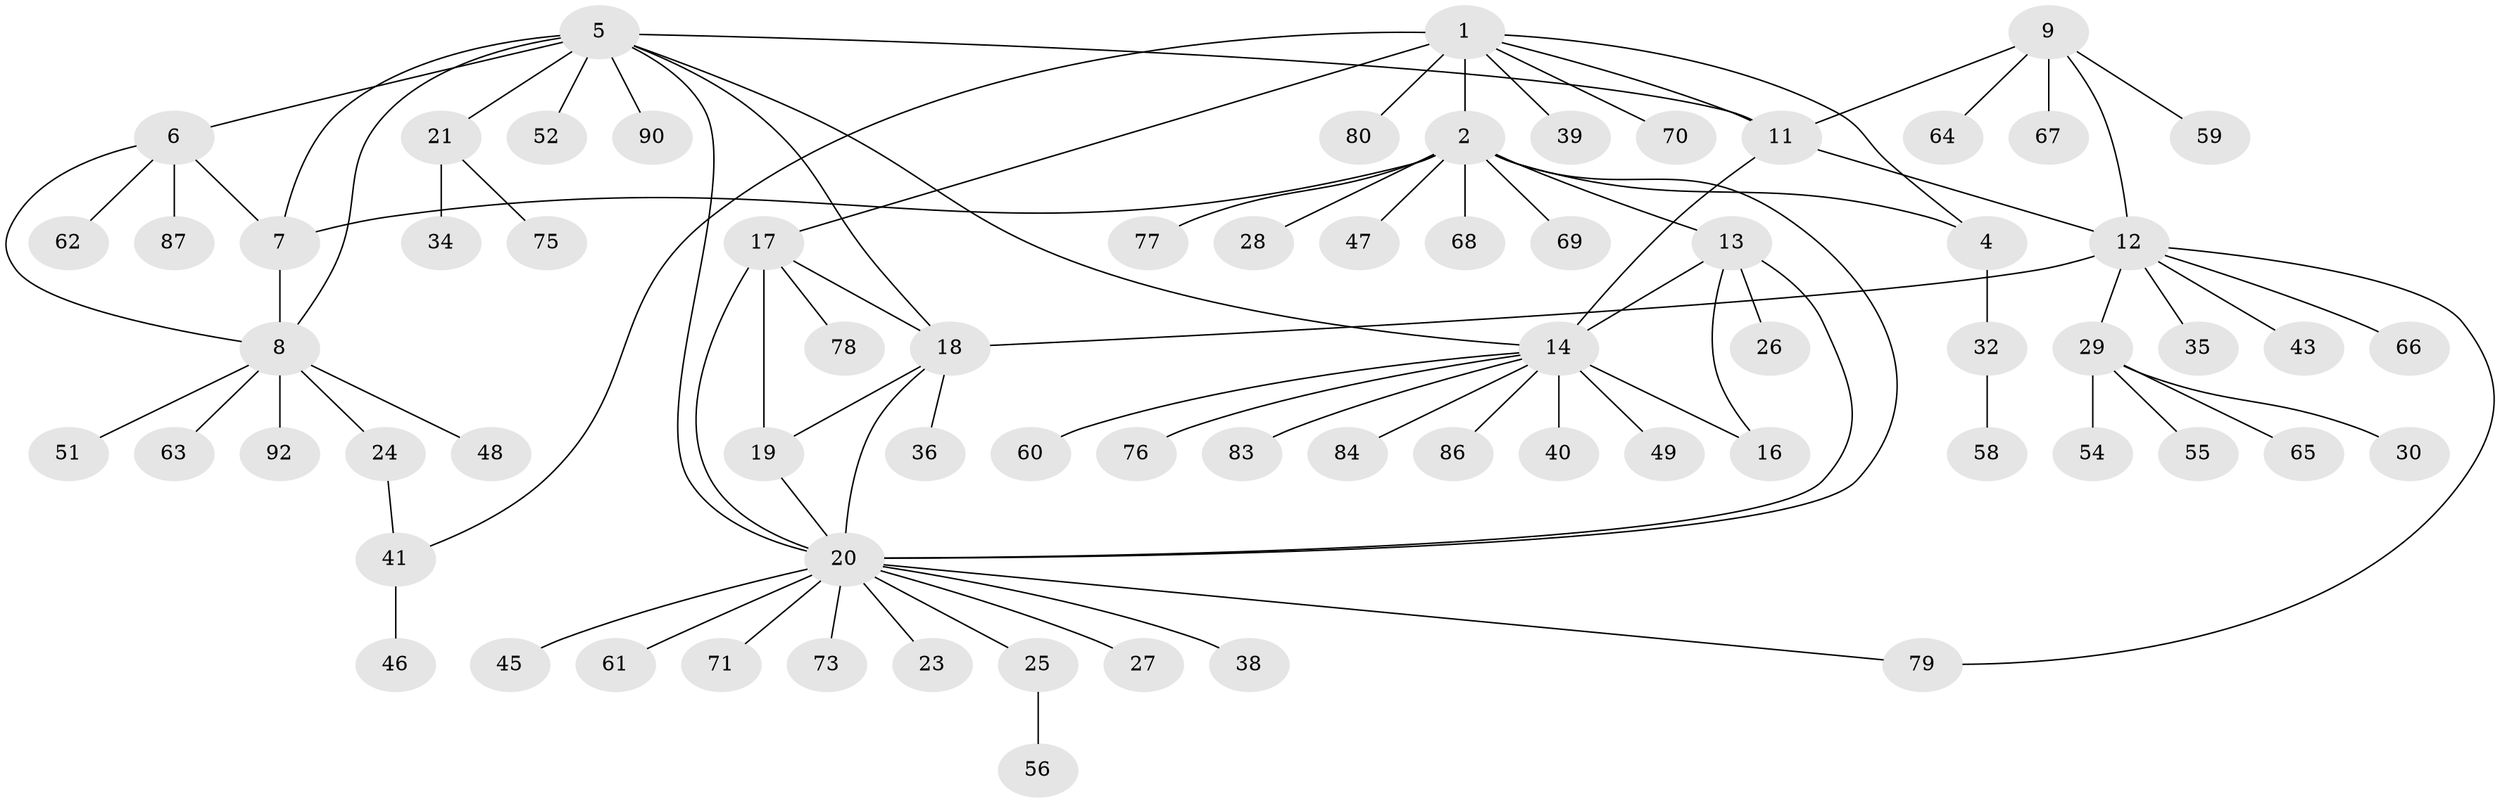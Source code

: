 // Generated by graph-tools (version 1.1) at 2025/52/02/27/25 19:52:22]
// undirected, 72 vertices, 90 edges
graph export_dot {
graph [start="1"]
  node [color=gray90,style=filled];
  1 [super="+44"];
  2 [super="+3"];
  4 [super="+22"];
  5 [super="+85"];
  6;
  7;
  8 [super="+72"];
  9 [super="+10"];
  11;
  12 [super="+53"];
  13 [super="+42"];
  14 [super="+15"];
  16;
  17 [super="+88"];
  18 [super="+50"];
  19 [super="+33"];
  20 [super="+82"];
  21 [super="+37"];
  23;
  24;
  25;
  26;
  27;
  28;
  29 [super="+31"];
  30;
  32 [super="+57"];
  34;
  35;
  36;
  38;
  39;
  40;
  41;
  43;
  45;
  46;
  47;
  48;
  49 [super="+91"];
  51;
  52 [super="+74"];
  54;
  55;
  56 [super="+81"];
  58 [super="+89"];
  59;
  60;
  61;
  62;
  63;
  64;
  65;
  66;
  67;
  68;
  69;
  70;
  71;
  73;
  75;
  76;
  77;
  78;
  79;
  80;
  83;
  84;
  86;
  87;
  90;
  92;
  1 -- 2 [weight=2];
  1 -- 4;
  1 -- 11;
  1 -- 17;
  1 -- 39;
  1 -- 70;
  1 -- 80;
  1 -- 41;
  2 -- 4 [weight=2];
  2 -- 13;
  2 -- 28;
  2 -- 47;
  2 -- 68;
  2 -- 69;
  2 -- 20;
  2 -- 7;
  2 -- 77;
  4 -- 32;
  5 -- 6;
  5 -- 7;
  5 -- 8;
  5 -- 11;
  5 -- 20;
  5 -- 21;
  5 -- 52;
  5 -- 14;
  5 -- 18;
  5 -- 90;
  6 -- 7;
  6 -- 8;
  6 -- 62;
  6 -- 87;
  7 -- 8;
  8 -- 24;
  8 -- 48;
  8 -- 51;
  8 -- 63;
  8 -- 92;
  9 -- 11 [weight=2];
  9 -- 12 [weight=2];
  9 -- 59;
  9 -- 64;
  9 -- 67;
  11 -- 12;
  11 -- 14;
  12 -- 18;
  12 -- 29;
  12 -- 35;
  12 -- 43;
  12 -- 66;
  12 -- 79;
  13 -- 14 [weight=2];
  13 -- 16;
  13 -- 20;
  13 -- 26;
  14 -- 16 [weight=2];
  14 -- 40;
  14 -- 60;
  14 -- 76;
  14 -- 86;
  14 -- 49;
  14 -- 83;
  14 -- 84;
  17 -- 18;
  17 -- 19;
  17 -- 20;
  17 -- 78;
  18 -- 19;
  18 -- 20;
  18 -- 36;
  19 -- 20;
  20 -- 23;
  20 -- 25;
  20 -- 27;
  20 -- 38;
  20 -- 45;
  20 -- 61;
  20 -- 71;
  20 -- 73;
  20 -- 79;
  21 -- 34;
  21 -- 75;
  24 -- 41;
  25 -- 56;
  29 -- 30;
  29 -- 54;
  29 -- 65;
  29 -- 55;
  32 -- 58;
  41 -- 46;
}
